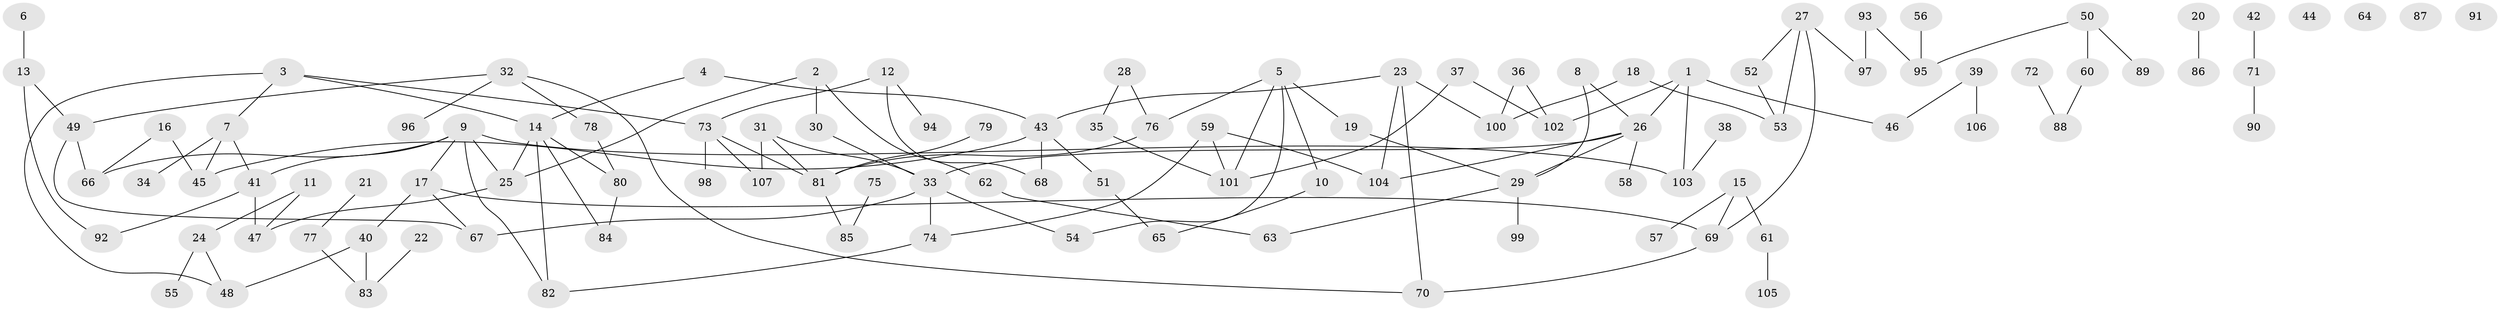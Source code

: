 // coarse degree distribution, {5: 0.1836734693877551, 4: 0.12244897959183673, 3: 0.14285714285714285, 7: 0.061224489795918366, 2: 0.2653061224489796, 1: 0.22448979591836735}
// Generated by graph-tools (version 1.1) at 2025/35/03/04/25 23:35:46]
// undirected, 107 vertices, 132 edges
graph export_dot {
  node [color=gray90,style=filled];
  1;
  2;
  3;
  4;
  5;
  6;
  7;
  8;
  9;
  10;
  11;
  12;
  13;
  14;
  15;
  16;
  17;
  18;
  19;
  20;
  21;
  22;
  23;
  24;
  25;
  26;
  27;
  28;
  29;
  30;
  31;
  32;
  33;
  34;
  35;
  36;
  37;
  38;
  39;
  40;
  41;
  42;
  43;
  44;
  45;
  46;
  47;
  48;
  49;
  50;
  51;
  52;
  53;
  54;
  55;
  56;
  57;
  58;
  59;
  60;
  61;
  62;
  63;
  64;
  65;
  66;
  67;
  68;
  69;
  70;
  71;
  72;
  73;
  74;
  75;
  76;
  77;
  78;
  79;
  80;
  81;
  82;
  83;
  84;
  85;
  86;
  87;
  88;
  89;
  90;
  91;
  92;
  93;
  94;
  95;
  96;
  97;
  98;
  99;
  100;
  101;
  102;
  103;
  104;
  105;
  106;
  107;
  1 -- 26;
  1 -- 46;
  1 -- 102;
  1 -- 103;
  2 -- 25;
  2 -- 30;
  2 -- 62;
  3 -- 7;
  3 -- 14;
  3 -- 48;
  3 -- 73;
  4 -- 14;
  4 -- 43;
  5 -- 10;
  5 -- 19;
  5 -- 54;
  5 -- 76;
  5 -- 101;
  6 -- 13;
  7 -- 34;
  7 -- 41;
  7 -- 45;
  8 -- 26;
  8 -- 29;
  9 -- 17;
  9 -- 25;
  9 -- 41;
  9 -- 66;
  9 -- 82;
  9 -- 103;
  10 -- 65;
  11 -- 24;
  11 -- 47;
  12 -- 68;
  12 -- 73;
  12 -- 94;
  13 -- 49;
  13 -- 92;
  14 -- 25;
  14 -- 80;
  14 -- 82;
  14 -- 84;
  15 -- 57;
  15 -- 61;
  15 -- 69;
  16 -- 45;
  16 -- 66;
  17 -- 40;
  17 -- 67;
  17 -- 69;
  18 -- 53;
  18 -- 100;
  19 -- 29;
  20 -- 86;
  21 -- 77;
  22 -- 83;
  23 -- 43;
  23 -- 70;
  23 -- 100;
  23 -- 104;
  24 -- 48;
  24 -- 55;
  25 -- 47;
  26 -- 29;
  26 -- 33;
  26 -- 58;
  26 -- 104;
  27 -- 52;
  27 -- 53;
  27 -- 69;
  27 -- 97;
  28 -- 35;
  28 -- 76;
  29 -- 63;
  29 -- 99;
  30 -- 33;
  31 -- 33;
  31 -- 81;
  31 -- 107;
  32 -- 49;
  32 -- 70;
  32 -- 78;
  32 -- 96;
  33 -- 54;
  33 -- 67;
  33 -- 74;
  35 -- 101;
  36 -- 100;
  36 -- 102;
  37 -- 101;
  37 -- 102;
  38 -- 103;
  39 -- 46;
  39 -- 106;
  40 -- 48;
  40 -- 83;
  41 -- 47;
  41 -- 92;
  42 -- 71;
  43 -- 45;
  43 -- 51;
  43 -- 68;
  49 -- 66;
  49 -- 67;
  50 -- 60;
  50 -- 89;
  50 -- 95;
  51 -- 65;
  52 -- 53;
  56 -- 95;
  59 -- 74;
  59 -- 101;
  59 -- 104;
  60 -- 88;
  61 -- 105;
  62 -- 63;
  69 -- 70;
  71 -- 90;
  72 -- 88;
  73 -- 81;
  73 -- 98;
  73 -- 107;
  74 -- 82;
  75 -- 85;
  76 -- 81;
  77 -- 83;
  78 -- 80;
  79 -- 81;
  80 -- 84;
  81 -- 85;
  93 -- 95;
  93 -- 97;
}
